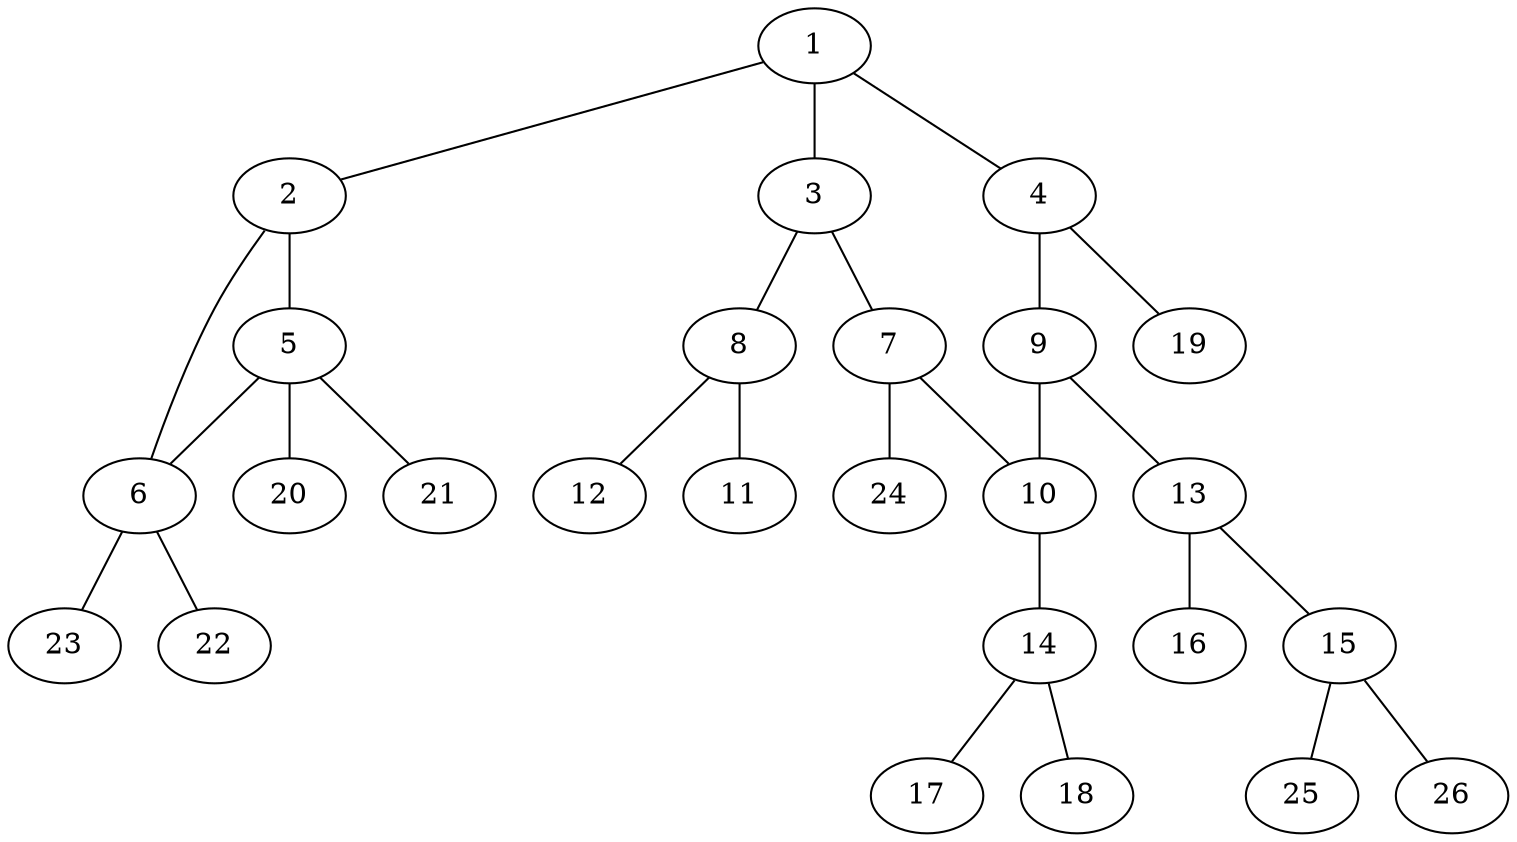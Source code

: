 graph molecule_1396 {
	1	 [chem=C];
	2	 [chem=N];
	1 -- 2	 [valence=1];
	3	 [chem=C];
	1 -- 3	 [valence=2];
	4	 [chem=C];
	1 -- 4	 [valence=1];
	5	 [chem=C];
	2 -- 5	 [valence=1];
	6	 [chem=C];
	2 -- 6	 [valence=1];
	7	 [chem=C];
	3 -- 7	 [valence=1];
	8	 [chem=N];
	3 -- 8	 [valence=1];
	9	 [chem=C];
	4 -- 9	 [valence=2];
	19	 [chem=H];
	4 -- 19	 [valence=1];
	5 -- 6	 [valence=1];
	20	 [chem=H];
	5 -- 20	 [valence=1];
	21	 [chem=H];
	5 -- 21	 [valence=1];
	22	 [chem=H];
	6 -- 22	 [valence=1];
	23	 [chem=H];
	6 -- 23	 [valence=1];
	10	 [chem=C];
	7 -- 10	 [valence=2];
	24	 [chem=H];
	7 -- 24	 [valence=1];
	11	 [chem=O];
	8 -- 11	 [valence=2];
	12	 [chem=O];
	8 -- 12	 [valence=1];
	9 -- 10	 [valence=1];
	13	 [chem=C];
	9 -- 13	 [valence=1];
	14	 [chem=N];
	10 -- 14	 [valence=1];
	15	 [chem=N];
	13 -- 15	 [valence=1];
	16	 [chem=O];
	13 -- 16	 [valence=2];
	17	 [chem=O];
	14 -- 17	 [valence=2];
	18	 [chem=O];
	14 -- 18	 [valence=1];
	25	 [chem=H];
	15 -- 25	 [valence=1];
	26	 [chem=H];
	15 -- 26	 [valence=1];
}
